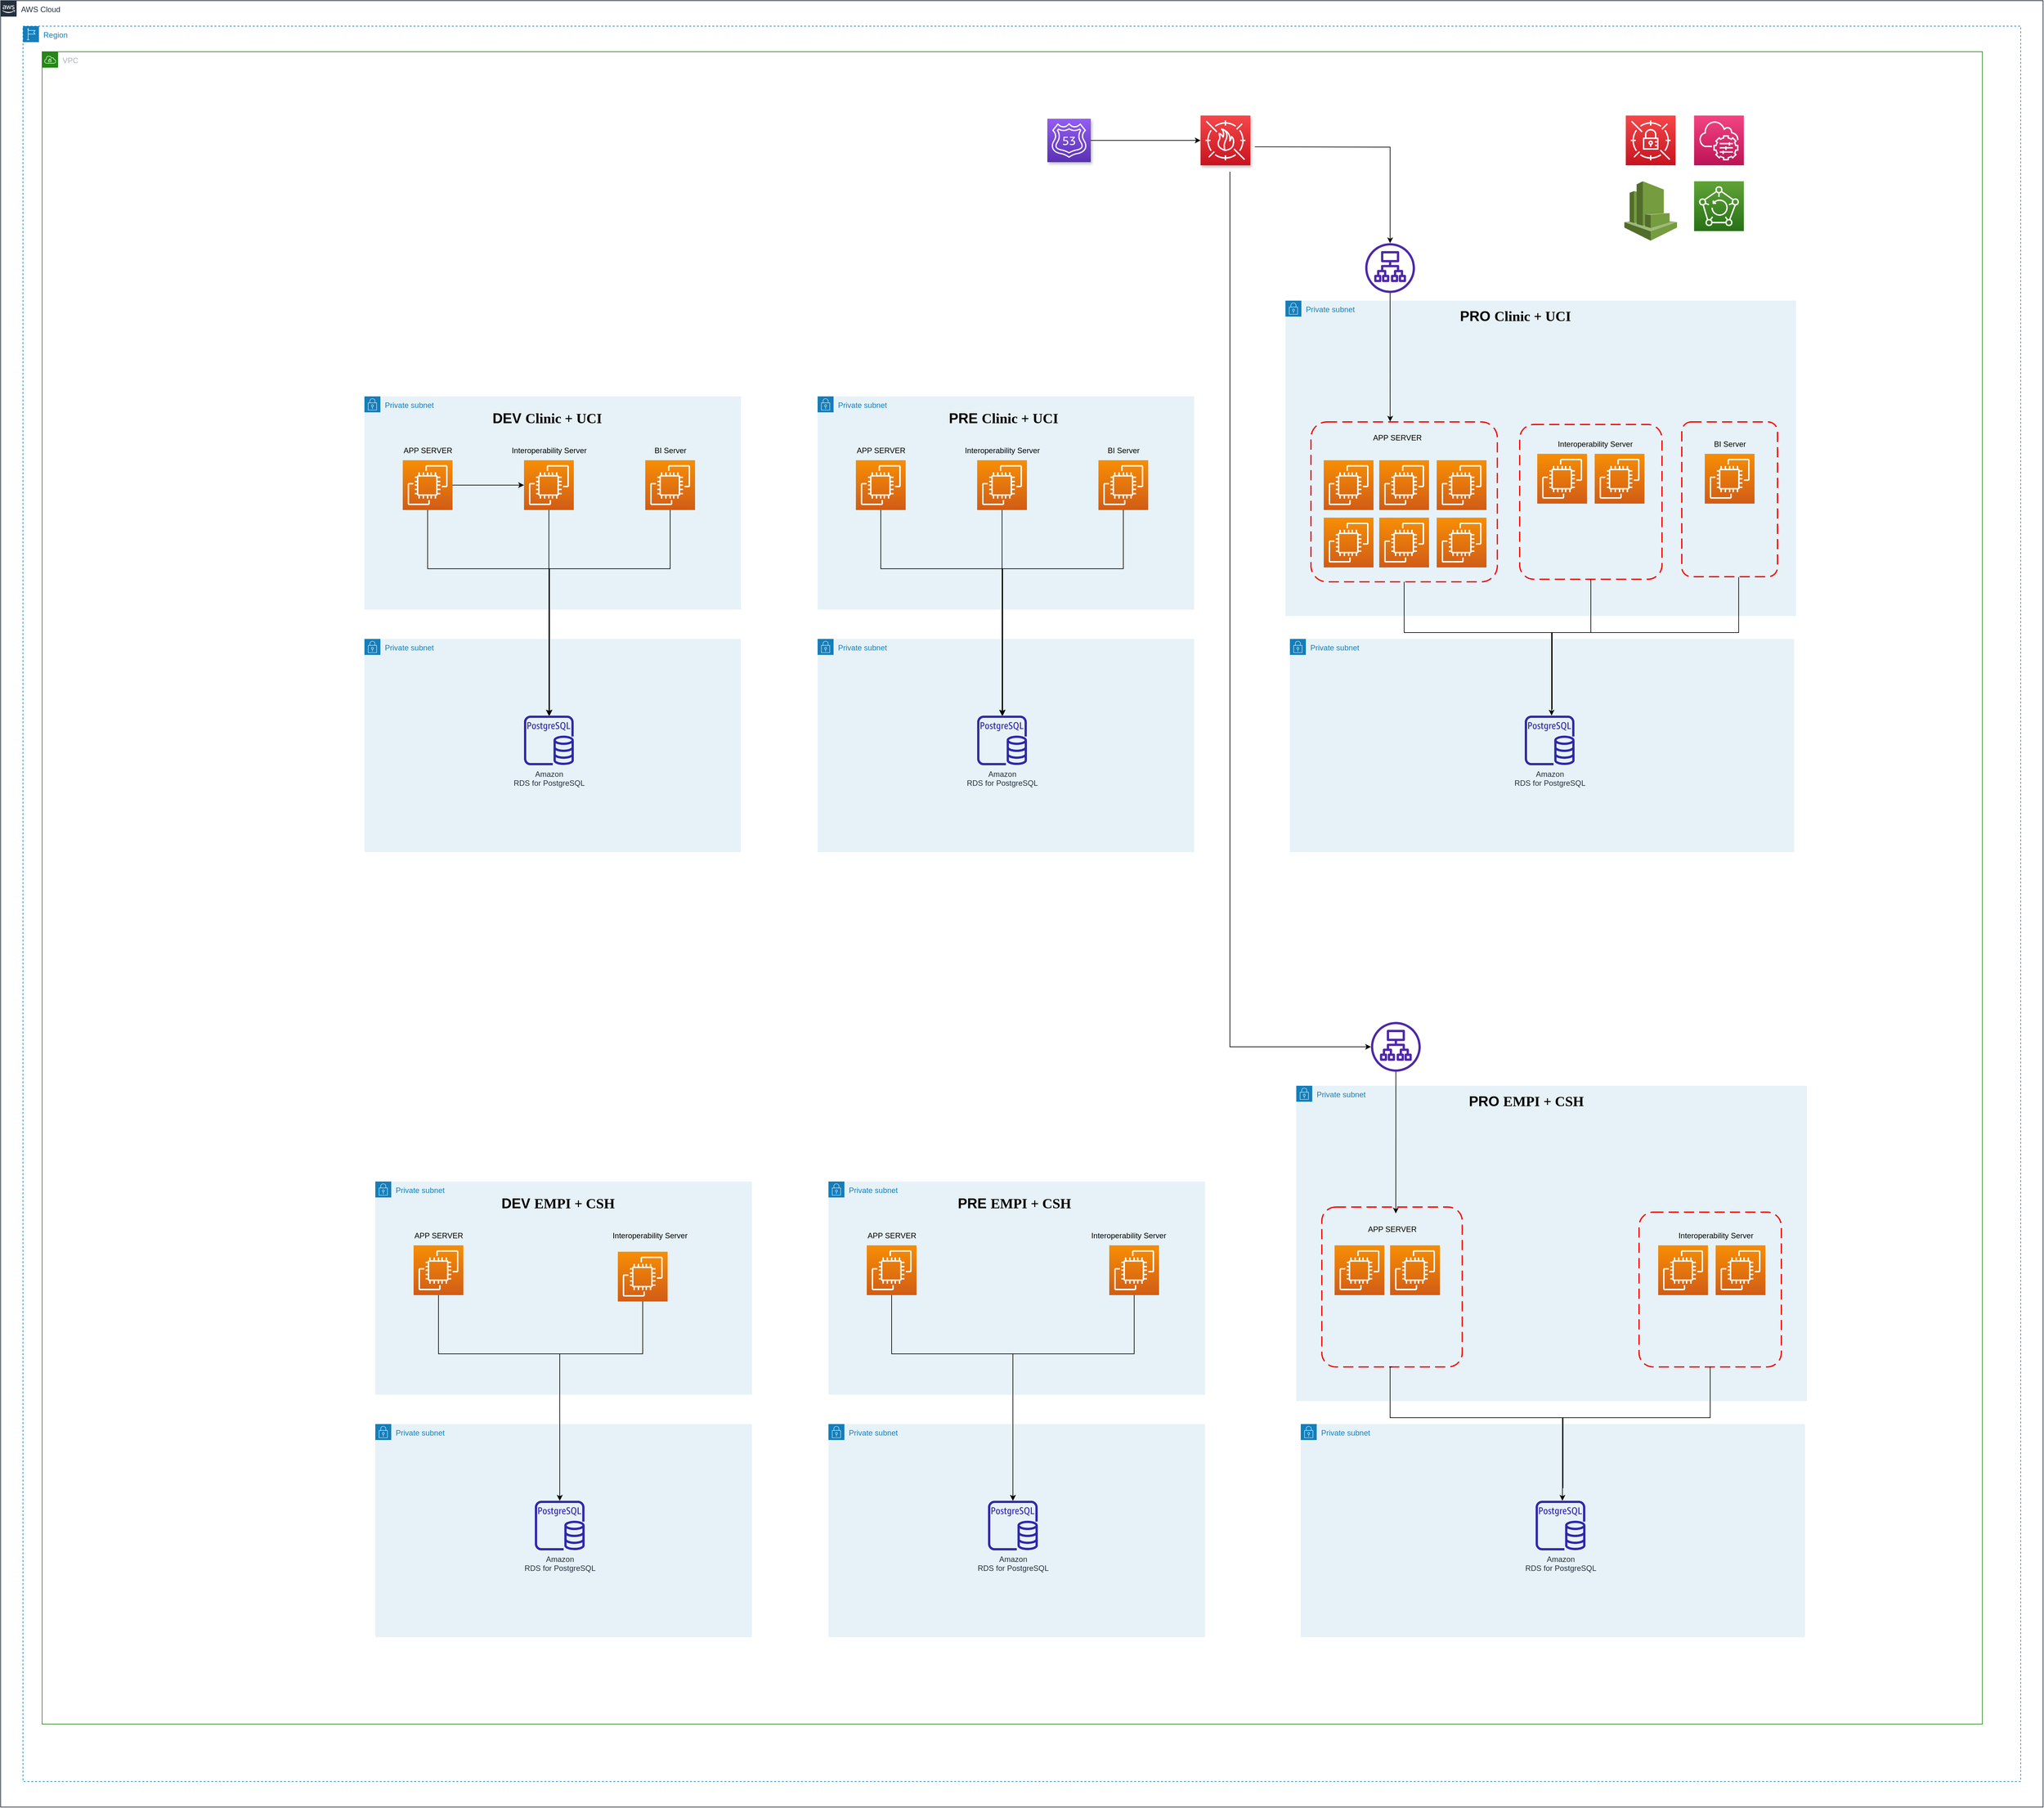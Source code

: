 <mxfile version="21.6.3" type="github">
  <diagram name="Página-1" id="qYTaqpHgXXdfk7ogM8Xo">
    <mxGraphModel dx="-182" dy="3696" grid="1" gridSize="10" guides="1" tooltips="1" connect="1" arrows="1" fold="1" page="1" pageScale="1" pageWidth="827" pageHeight="1169" math="0" shadow="0">
      <root>
        <mxCell id="0" />
        <mxCell id="1" parent="0" />
        <mxCell id="HLCbXC__rA61MA5NDTQK-59" value="Private subnet" style="points=[[0,0],[0.25,0],[0.5,0],[0.75,0],[1,0],[1,0.25],[1,0.5],[1,0.75],[1,1],[0.75,1],[0.5,1],[0.25,1],[0,1],[0,0.75],[0,0.5],[0,0.25]];outlineConnect=0;gradientColor=none;html=1;whiteSpace=wrap;fontSize=12;fontStyle=0;container=1;pointerEvents=0;collapsible=0;recursiveResize=0;shape=mxgraph.aws4.group;grIcon=mxgraph.aws4.group_security_group;grStroke=0;strokeColor=#147EBA;fillColor=#E6F2F8;verticalAlign=top;align=left;spacingLeft=30;fontColor=#147EBA;dashed=0;" parent="1" vertex="1">
          <mxGeometry x="7450" y="-120" width="790" height="334" as="geometry" />
        </mxCell>
        <mxCell id="HLCbXC__rA61MA5NDTQK-60" value="&lt;p style=&quot;language:es-CL;margin-top:0pt;margin-bottom:0pt;margin-left:0in;&lt;br/&gt;text-align:left;direction:ltr;unicode-bidi:embed;vertical-align:bottom;&lt;br/&gt;mso-line-break-override:none;word-break:normal;punctuation-wrap:hanging&quot;&gt;Amazon&lt;br/&gt;RDS for PostgreSQL&lt;/p&gt;" style="sketch=0;outlineConnect=0;fontColor=#232F3E;gradientColor=none;fillColor=#2E27AD;strokeColor=none;dashed=0;verticalLabelPosition=bottom;verticalAlign=top;align=center;html=1;fontSize=12;fontStyle=0;aspect=fixed;pointerEvents=1;shape=mxgraph.aws4.rds_postgresql_instance;" parent="HLCbXC__rA61MA5NDTQK-59" vertex="1">
          <mxGeometry x="368" y="120" width="78" height="78" as="geometry" />
        </mxCell>
        <mxCell id="HLCbXC__rA61MA5NDTQK-8" value="Private subnet" style="points=[[0,0],[0.25,0],[0.5,0],[0.75,0],[1,0],[1,0.25],[1,0.5],[1,0.75],[1,1],[0.75,1],[0.5,1],[0.25,1],[0,1],[0,0.75],[0,0.5],[0,0.25]];outlineConnect=0;gradientColor=none;html=1;whiteSpace=wrap;fontSize=12;fontStyle=0;container=1;pointerEvents=0;collapsible=0;recursiveResize=0;shape=mxgraph.aws4.group;grIcon=mxgraph.aws4.group_security_group;grStroke=0;strokeColor=#147EBA;fillColor=#E6F2F8;verticalAlign=top;align=left;spacingLeft=30;fontColor=#147EBA;dashed=0;" parent="1" vertex="1">
          <mxGeometry x="6000" y="-500" width="590" height="334" as="geometry" />
        </mxCell>
        <mxCell id="qOdIlUZS8GkicxViC4v1-1" style="edgeStyle=orthogonalEdgeStyle;rounded=0;orthogonalLoop=1;jettySize=auto;html=1;entryX=0;entryY=0.5;entryDx=0;entryDy=0;entryPerimeter=0;" edge="1" parent="HLCbXC__rA61MA5NDTQK-8" source="HLCbXC__rA61MA5NDTQK-12" target="HLCbXC__rA61MA5NDTQK-13">
          <mxGeometry relative="1" as="geometry" />
        </mxCell>
        <mxCell id="HLCbXC__rA61MA5NDTQK-12" value="" style="sketch=0;points=[[0,0,0],[0.25,0,0],[0.5,0,0],[0.75,0,0],[1,0,0],[0,1,0],[0.25,1,0],[0.5,1,0],[0.75,1,0],[1,1,0],[0,0.25,0],[0,0.5,0],[0,0.75,0],[1,0.25,0],[1,0.5,0],[1,0.75,0]];outlineConnect=0;fontColor=#232F3E;gradientColor=#F78E04;gradientDirection=north;fillColor=#D05C17;strokeColor=#ffffff;dashed=0;verticalLabelPosition=bottom;verticalAlign=top;align=center;html=1;fontSize=12;fontStyle=0;aspect=fixed;shape=mxgraph.aws4.resourceIcon;resIcon=mxgraph.aws4.ec2;" parent="HLCbXC__rA61MA5NDTQK-8" vertex="1">
          <mxGeometry x="59.998" y="99.998" width="78" height="78" as="geometry" />
        </mxCell>
        <mxCell id="HLCbXC__rA61MA5NDTQK-13" value="" style="sketch=0;points=[[0,0,0],[0.25,0,0],[0.5,0,0],[0.75,0,0],[1,0,0],[0,1,0],[0.25,1,0],[0.5,1,0],[0.75,1,0],[1,1,0],[0,0.25,0],[0,0.5,0],[0,0.75,0],[1,0.25,0],[1,0.5,0],[1,0.75,0]];outlineConnect=0;fontColor=#232F3E;gradientColor=#F78E04;gradientDirection=north;fillColor=#D05C17;strokeColor=#ffffff;dashed=0;verticalLabelPosition=bottom;verticalAlign=top;align=center;html=1;fontSize=12;fontStyle=0;aspect=fixed;shape=mxgraph.aws4.resourceIcon;resIcon=mxgraph.aws4.ec2;" parent="HLCbXC__rA61MA5NDTQK-8" vertex="1">
          <mxGeometry x="249.998" y="99.998" width="78" height="78" as="geometry" />
        </mxCell>
        <mxCell id="HLCbXC__rA61MA5NDTQK-14" value="" style="sketch=0;points=[[0,0,0],[0.25,0,0],[0.5,0,0],[0.75,0,0],[1,0,0],[0,1,0],[0.25,1,0],[0.5,1,0],[0.75,1,0],[1,1,0],[0,0.25,0],[0,0.5,0],[0,0.75,0],[1,0.25,0],[1,0.5,0],[1,0.75,0]];outlineConnect=0;fontColor=#232F3E;gradientColor=#F78E04;gradientDirection=north;fillColor=#D05C17;strokeColor=#ffffff;dashed=0;verticalLabelPosition=bottom;verticalAlign=top;align=center;html=1;fontSize=12;fontStyle=0;aspect=fixed;shape=mxgraph.aws4.resourceIcon;resIcon=mxgraph.aws4.ec2;" parent="HLCbXC__rA61MA5NDTQK-8" vertex="1">
          <mxGeometry x="439.998" y="99.998" width="78" height="78" as="geometry" />
        </mxCell>
        <mxCell id="HLCbXC__rA61MA5NDTQK-25" value="APP SERVER" style="text;html=1;align=center;verticalAlign=middle;resizable=0;points=[];autosize=1;strokeColor=none;fillColor=none;" parent="HLCbXC__rA61MA5NDTQK-8" vertex="1">
          <mxGeometry x="49" y="70" width="100" height="30" as="geometry" />
        </mxCell>
        <mxCell id="HLCbXC__rA61MA5NDTQK-27" value="Interoperability Server" style="text;html=1;align=center;verticalAlign=middle;resizable=0;points=[];autosize=1;strokeColor=none;fillColor=none;" parent="HLCbXC__rA61MA5NDTQK-8" vertex="1">
          <mxGeometry x="219" y="70" width="140" height="30" as="geometry" />
        </mxCell>
        <mxCell id="HLCbXC__rA61MA5NDTQK-26" value="BI Server" style="text;html=1;align=center;verticalAlign=middle;resizable=0;points=[];autosize=1;strokeColor=none;fillColor=none;" parent="HLCbXC__rA61MA5NDTQK-8" vertex="1">
          <mxGeometry x="444" y="70" width="70" height="30" as="geometry" />
        </mxCell>
        <mxCell id="HLCbXC__rA61MA5NDTQK-78" value="&lt;b style=&quot;font-size: 22px;&quot;&gt;DEV&amp;nbsp;&lt;span style=&quot;font-family: Calibri;&quot;&gt;Clinic&lt;/span&gt;&lt;span style=&quot;font-family: Calibri;&quot;&gt; + UCI&lt;/span&gt;&lt;/b&gt;" style="text;html=1;strokeColor=none;fillColor=none;align=center;verticalAlign=middle;whiteSpace=wrap;rounded=0;" parent="HLCbXC__rA61MA5NDTQK-8" vertex="1">
          <mxGeometry x="133" y="20" width="307" height="30" as="geometry" />
        </mxCell>
        <mxCell id="HLCbXC__rA61MA5NDTQK-16" value="Private subnet" style="points=[[0,0],[0.25,0],[0.5,0],[0.75,0],[1,0],[1,0.25],[1,0.5],[1,0.75],[1,1],[0.75,1],[0.5,1],[0.25,1],[0,1],[0,0.75],[0,0.5],[0,0.25]];outlineConnect=0;gradientColor=none;html=1;whiteSpace=wrap;fontSize=12;fontStyle=0;container=1;pointerEvents=0;collapsible=0;recursiveResize=0;shape=mxgraph.aws4.group;grIcon=mxgraph.aws4.group_security_group;grStroke=0;strokeColor=#147EBA;fillColor=#E6F2F8;verticalAlign=top;align=left;spacingLeft=30;fontColor=#147EBA;dashed=0;" parent="1" vertex="1">
          <mxGeometry x="6000" y="-120" width="590" height="334" as="geometry" />
        </mxCell>
        <mxCell id="HLCbXC__rA61MA5NDTQK-21" value="&lt;p style=&quot;language:es-CL;margin-top:0pt;margin-bottom:0pt;margin-left:0in;&lt;br/&gt;text-align:left;direction:ltr;unicode-bidi:embed;vertical-align:bottom;&lt;br/&gt;mso-line-break-override:none;word-break:normal;punctuation-wrap:hanging&quot;&gt;Amazon&lt;br/&gt;RDS for PostgreSQL&lt;/p&gt;" style="sketch=0;outlineConnect=0;fontColor=#232F3E;gradientColor=none;fillColor=#2E27AD;strokeColor=none;dashed=0;verticalLabelPosition=bottom;verticalAlign=top;align=center;html=1;fontSize=12;fontStyle=0;aspect=fixed;pointerEvents=1;shape=mxgraph.aws4.rds_postgresql_instance;" parent="HLCbXC__rA61MA5NDTQK-16" vertex="1">
          <mxGeometry x="250" y="120" width="78" height="78" as="geometry" />
        </mxCell>
        <mxCell id="HLCbXC__rA61MA5NDTQK-22" style="edgeStyle=orthogonalEdgeStyle;rounded=0;orthogonalLoop=1;jettySize=auto;html=1;" parent="1" source="HLCbXC__rA61MA5NDTQK-12" target="HLCbXC__rA61MA5NDTQK-21" edge="1">
          <mxGeometry relative="1" as="geometry">
            <Array as="points">
              <mxPoint x="6099" y="-230" />
              <mxPoint x="6289" y="-230" />
            </Array>
          </mxGeometry>
        </mxCell>
        <mxCell id="HLCbXC__rA61MA5NDTQK-23" style="edgeStyle=orthogonalEdgeStyle;rounded=0;orthogonalLoop=1;jettySize=auto;html=1;" parent="1" source="HLCbXC__rA61MA5NDTQK-13" target="HLCbXC__rA61MA5NDTQK-21" edge="1">
          <mxGeometry relative="1" as="geometry">
            <Array as="points">
              <mxPoint x="6289" y="-210" />
              <mxPoint x="6289" y="-210" />
            </Array>
          </mxGeometry>
        </mxCell>
        <mxCell id="HLCbXC__rA61MA5NDTQK-24" style="edgeStyle=orthogonalEdgeStyle;rounded=0;orthogonalLoop=1;jettySize=auto;html=1;" parent="1" source="HLCbXC__rA61MA5NDTQK-14" target="HLCbXC__rA61MA5NDTQK-21" edge="1">
          <mxGeometry relative="1" as="geometry">
            <Array as="points">
              <mxPoint x="6479" y="-230" />
              <mxPoint x="6290" y="-230" />
            </Array>
          </mxGeometry>
        </mxCell>
        <mxCell id="HLCbXC__rA61MA5NDTQK-40" value="Private subnet" style="points=[[0,0],[0.25,0],[0.5,0],[0.75,0],[1,0],[1,0.25],[1,0.5],[1,0.75],[1,1],[0.75,1],[0.5,1],[0.25,1],[0,1],[0,0.75],[0,0.5],[0,0.25]];outlineConnect=0;gradientColor=none;html=1;whiteSpace=wrap;fontSize=12;fontStyle=0;container=1;pointerEvents=0;collapsible=0;recursiveResize=0;shape=mxgraph.aws4.group;grIcon=mxgraph.aws4.group_security_group;grStroke=0;strokeColor=#147EBA;fillColor=#E6F2F8;verticalAlign=top;align=left;spacingLeft=30;fontColor=#147EBA;dashed=0;" parent="1" vertex="1">
          <mxGeometry x="6710" y="-500" width="590" height="334" as="geometry" />
        </mxCell>
        <mxCell id="HLCbXC__rA61MA5NDTQK-41" value="" style="sketch=0;points=[[0,0,0],[0.25,0,0],[0.5,0,0],[0.75,0,0],[1,0,0],[0,1,0],[0.25,1,0],[0.5,1,0],[0.75,1,0],[1,1,0],[0,0.25,0],[0,0.5,0],[0,0.75,0],[1,0.25,0],[1,0.5,0],[1,0.75,0]];outlineConnect=0;fontColor=#232F3E;gradientColor=#F78E04;gradientDirection=north;fillColor=#D05C17;strokeColor=#ffffff;dashed=0;verticalLabelPosition=bottom;verticalAlign=top;align=center;html=1;fontSize=12;fontStyle=0;aspect=fixed;shape=mxgraph.aws4.resourceIcon;resIcon=mxgraph.aws4.ec2;" parent="HLCbXC__rA61MA5NDTQK-40" vertex="1">
          <mxGeometry x="59.998" y="99.998" width="78" height="78" as="geometry" />
        </mxCell>
        <mxCell id="HLCbXC__rA61MA5NDTQK-42" value="" style="sketch=0;points=[[0,0,0],[0.25,0,0],[0.5,0,0],[0.75,0,0],[1,0,0],[0,1,0],[0.25,1,0],[0.5,1,0],[0.75,1,0],[1,1,0],[0,0.25,0],[0,0.5,0],[0,0.75,0],[1,0.25,0],[1,0.5,0],[1,0.75,0]];outlineConnect=0;fontColor=#232F3E;gradientColor=#F78E04;gradientDirection=north;fillColor=#D05C17;strokeColor=#ffffff;dashed=0;verticalLabelPosition=bottom;verticalAlign=top;align=center;html=1;fontSize=12;fontStyle=0;aspect=fixed;shape=mxgraph.aws4.resourceIcon;resIcon=mxgraph.aws4.ec2;" parent="HLCbXC__rA61MA5NDTQK-40" vertex="1">
          <mxGeometry x="249.998" y="99.998" width="78" height="78" as="geometry" />
        </mxCell>
        <mxCell id="HLCbXC__rA61MA5NDTQK-43" value="" style="sketch=0;points=[[0,0,0],[0.25,0,0],[0.5,0,0],[0.75,0,0],[1,0,0],[0,1,0],[0.25,1,0],[0.5,1,0],[0.75,1,0],[1,1,0],[0,0.25,0],[0,0.5,0],[0,0.75,0],[1,0.25,0],[1,0.5,0],[1,0.75,0]];outlineConnect=0;fontColor=#232F3E;gradientColor=#F78E04;gradientDirection=north;fillColor=#D05C17;strokeColor=#ffffff;dashed=0;verticalLabelPosition=bottom;verticalAlign=top;align=center;html=1;fontSize=12;fontStyle=0;aspect=fixed;shape=mxgraph.aws4.resourceIcon;resIcon=mxgraph.aws4.ec2;" parent="HLCbXC__rA61MA5NDTQK-40" vertex="1">
          <mxGeometry x="439.998" y="99.998" width="78" height="78" as="geometry" />
        </mxCell>
        <mxCell id="HLCbXC__rA61MA5NDTQK-44" value="APP SERVER" style="text;html=1;align=center;verticalAlign=middle;resizable=0;points=[];autosize=1;strokeColor=none;fillColor=none;" parent="HLCbXC__rA61MA5NDTQK-40" vertex="1">
          <mxGeometry x="49" y="70" width="100" height="30" as="geometry" />
        </mxCell>
        <mxCell id="HLCbXC__rA61MA5NDTQK-45" value="Interoperability Server" style="text;html=1;align=center;verticalAlign=middle;resizable=0;points=[];autosize=1;strokeColor=none;fillColor=none;" parent="HLCbXC__rA61MA5NDTQK-40" vertex="1">
          <mxGeometry x="219" y="70" width="140" height="30" as="geometry" />
        </mxCell>
        <mxCell id="HLCbXC__rA61MA5NDTQK-46" value="BI Server" style="text;html=1;align=center;verticalAlign=middle;resizable=0;points=[];autosize=1;strokeColor=none;fillColor=none;" parent="HLCbXC__rA61MA5NDTQK-40" vertex="1">
          <mxGeometry x="444" y="70" width="70" height="30" as="geometry" />
        </mxCell>
        <mxCell id="HLCbXC__rA61MA5NDTQK-79" value="&lt;b style=&quot;font-size: 22px;&quot;&gt;PRE&amp;nbsp;&lt;span style=&quot;font-family: Calibri;&quot;&gt;Clinic&lt;/span&gt;&lt;span style=&quot;font-family: Calibri;&quot;&gt; + UCI&lt;/span&gt;&lt;/b&gt;" style="text;html=1;strokeColor=none;fillColor=none;align=center;verticalAlign=middle;whiteSpace=wrap;rounded=0;" parent="HLCbXC__rA61MA5NDTQK-40" vertex="1">
          <mxGeometry x="138" y="20" width="307" height="30" as="geometry" />
        </mxCell>
        <mxCell id="HLCbXC__rA61MA5NDTQK-47" value="Private subnet" style="points=[[0,0],[0.25,0],[0.5,0],[0.75,0],[1,0],[1,0.25],[1,0.5],[1,0.75],[1,1],[0.75,1],[0.5,1],[0.25,1],[0,1],[0,0.75],[0,0.5],[0,0.25]];outlineConnect=0;gradientColor=none;html=1;whiteSpace=wrap;fontSize=12;fontStyle=0;container=1;pointerEvents=0;collapsible=0;recursiveResize=0;shape=mxgraph.aws4.group;grIcon=mxgraph.aws4.group_security_group;grStroke=0;strokeColor=#147EBA;fillColor=#E6F2F8;verticalAlign=top;align=left;spacingLeft=30;fontColor=#147EBA;dashed=0;" parent="1" vertex="1">
          <mxGeometry x="6710" y="-120" width="590" height="334" as="geometry" />
        </mxCell>
        <mxCell id="HLCbXC__rA61MA5NDTQK-48" value="&lt;p style=&quot;language:es-CL;margin-top:0pt;margin-bottom:0pt;margin-left:0in;&lt;br/&gt;text-align:left;direction:ltr;unicode-bidi:embed;vertical-align:bottom;&lt;br/&gt;mso-line-break-override:none;word-break:normal;punctuation-wrap:hanging&quot;&gt;Amazon&lt;br/&gt;RDS for PostgreSQL&lt;/p&gt;" style="sketch=0;outlineConnect=0;fontColor=#232F3E;gradientColor=none;fillColor=#2E27AD;strokeColor=none;dashed=0;verticalLabelPosition=bottom;verticalAlign=top;align=center;html=1;fontSize=12;fontStyle=0;aspect=fixed;pointerEvents=1;shape=mxgraph.aws4.rds_postgresql_instance;" parent="HLCbXC__rA61MA5NDTQK-47" vertex="1">
          <mxGeometry x="250" y="120" width="78" height="78" as="geometry" />
        </mxCell>
        <mxCell id="HLCbXC__rA61MA5NDTQK-49" style="edgeStyle=orthogonalEdgeStyle;rounded=0;orthogonalLoop=1;jettySize=auto;html=1;" parent="1" source="HLCbXC__rA61MA5NDTQK-41" target="HLCbXC__rA61MA5NDTQK-48" edge="1">
          <mxGeometry relative="1" as="geometry">
            <Array as="points">
              <mxPoint x="6809" y="-230" />
              <mxPoint x="6999" y="-230" />
            </Array>
          </mxGeometry>
        </mxCell>
        <mxCell id="HLCbXC__rA61MA5NDTQK-50" style="edgeStyle=orthogonalEdgeStyle;rounded=0;orthogonalLoop=1;jettySize=auto;html=1;" parent="1" source="HLCbXC__rA61MA5NDTQK-42" target="HLCbXC__rA61MA5NDTQK-48" edge="1">
          <mxGeometry relative="1" as="geometry">
            <Array as="points">
              <mxPoint x="6999" y="-210" />
              <mxPoint x="6999" y="-210" />
            </Array>
          </mxGeometry>
        </mxCell>
        <mxCell id="HLCbXC__rA61MA5NDTQK-51" style="edgeStyle=orthogonalEdgeStyle;rounded=0;orthogonalLoop=1;jettySize=auto;html=1;" parent="1" source="HLCbXC__rA61MA5NDTQK-43" target="HLCbXC__rA61MA5NDTQK-48" edge="1">
          <mxGeometry relative="1" as="geometry">
            <Array as="points">
              <mxPoint x="7189" y="-230" />
              <mxPoint x="7000" y="-230" />
            </Array>
          </mxGeometry>
        </mxCell>
        <mxCell id="HLCbXC__rA61MA5NDTQK-52" value="Private subnet" style="points=[[0,0],[0.25,0],[0.5,0],[0.75,0],[1,0],[1,0.25],[1,0.5],[1,0.75],[1,1],[0.75,1],[0.5,1],[0.25,1],[0,1],[0,0.75],[0,0.5],[0,0.25]];outlineConnect=0;gradientColor=none;html=1;whiteSpace=wrap;fontSize=12;fontStyle=0;container=1;pointerEvents=0;collapsible=0;recursiveResize=0;shape=mxgraph.aws4.group;grIcon=mxgraph.aws4.group_security_group;grStroke=0;strokeColor=#147EBA;fillColor=#E6F2F8;verticalAlign=top;align=left;spacingLeft=30;fontColor=#147EBA;dashed=0;" parent="1" vertex="1">
          <mxGeometry x="7443" y="-650" width="800" height="494" as="geometry" />
        </mxCell>
        <mxCell id="HLCbXC__rA61MA5NDTQK-70" value="" style="rounded=1;arcSize=10;dashed=1;strokeColor=#ff0000;fillColor=none;gradientColor=none;dashPattern=8 4;strokeWidth=2;" parent="HLCbXC__rA61MA5NDTQK-52" vertex="1">
          <mxGeometry x="40" y="190" width="292" height="250.5" as="geometry" />
        </mxCell>
        <mxCell id="HLCbXC__rA61MA5NDTQK-53" value="" style="sketch=0;points=[[0,0,0],[0.25,0,0],[0.5,0,0],[0.75,0,0],[1,0,0],[0,1,0],[0.25,1,0],[0.5,1,0],[0.75,1,0],[1,1,0],[0,0.25,0],[0,0.5,0],[0,0.75,0],[1,0.25,0],[1,0.5,0],[1,0.75,0]];outlineConnect=0;fontColor=#232F3E;gradientColor=#F78E04;gradientDirection=north;fillColor=#D05C17;strokeColor=#ffffff;dashed=0;verticalLabelPosition=bottom;verticalAlign=top;align=center;html=1;fontSize=12;fontStyle=0;aspect=fixed;shape=mxgraph.aws4.resourceIcon;resIcon=mxgraph.aws4.ec2;" parent="HLCbXC__rA61MA5NDTQK-52" vertex="1">
          <mxGeometry x="59.998" y="339.998" width="78" height="78" as="geometry" />
        </mxCell>
        <mxCell id="HLCbXC__rA61MA5NDTQK-54" value="" style="sketch=0;points=[[0,0,0],[0.25,0,0],[0.5,0,0],[0.75,0,0],[1,0,0],[0,1,0],[0.25,1,0],[0.5,1,0],[0.75,1,0],[1,1,0],[0,0.25,0],[0,0.5,0],[0,0.75,0],[1,0.25,0],[1,0.5,0],[1,0.75,0]];outlineConnect=0;fontColor=#232F3E;gradientColor=#F78E04;gradientDirection=north;fillColor=#D05C17;strokeColor=#ffffff;dashed=0;verticalLabelPosition=bottom;verticalAlign=top;align=center;html=1;fontSize=12;fontStyle=0;aspect=fixed;shape=mxgraph.aws4.resourceIcon;resIcon=mxgraph.aws4.ec2;" parent="HLCbXC__rA61MA5NDTQK-52" vertex="1">
          <mxGeometry x="394.498" y="239.998" width="78" height="78" as="geometry" />
        </mxCell>
        <mxCell id="HLCbXC__rA61MA5NDTQK-55" value="" style="sketch=0;points=[[0,0,0],[0.25,0,0],[0.5,0,0],[0.75,0,0],[1,0,0],[0,1,0],[0.25,1,0],[0.5,1,0],[0.75,1,0],[1,1,0],[0,0.25,0],[0,0.5,0],[0,0.75,0],[1,0.25,0],[1,0.5,0],[1,0.75,0]];outlineConnect=0;fontColor=#232F3E;gradientColor=#F78E04;gradientDirection=north;fillColor=#D05C17;strokeColor=#ffffff;dashed=0;verticalLabelPosition=bottom;verticalAlign=top;align=center;html=1;fontSize=12;fontStyle=0;aspect=fixed;shape=mxgraph.aws4.resourceIcon;resIcon=mxgraph.aws4.ec2;" parent="HLCbXC__rA61MA5NDTQK-52" vertex="1">
          <mxGeometry x="656.998" y="239.998" width="78" height="78" as="geometry" />
        </mxCell>
        <mxCell id="HLCbXC__rA61MA5NDTQK-56" value="APP SERVER" style="text;html=1;align=center;verticalAlign=middle;resizable=0;points=[];autosize=1;strokeColor=none;fillColor=none;" parent="HLCbXC__rA61MA5NDTQK-52" vertex="1">
          <mxGeometry x="125" y="200" width="100" height="30" as="geometry" />
        </mxCell>
        <mxCell id="HLCbXC__rA61MA5NDTQK-57" value="Interoperability Server" style="text;html=1;align=center;verticalAlign=middle;resizable=0;points=[];autosize=1;strokeColor=none;fillColor=none;" parent="HLCbXC__rA61MA5NDTQK-52" vertex="1">
          <mxGeometry x="414.5" y="210" width="140" height="30" as="geometry" />
        </mxCell>
        <mxCell id="HLCbXC__rA61MA5NDTQK-58" value="BI Server" style="text;html=1;align=center;verticalAlign=middle;resizable=0;points=[];autosize=1;strokeColor=none;fillColor=none;" parent="HLCbXC__rA61MA5NDTQK-52" vertex="1">
          <mxGeometry x="661" y="210" width="70" height="30" as="geometry" />
        </mxCell>
        <mxCell id="HLCbXC__rA61MA5NDTQK-64" value="" style="sketch=0;points=[[0,0,0],[0.25,0,0],[0.5,0,0],[0.75,0,0],[1,0,0],[0,1,0],[0.25,1,0],[0.5,1,0],[0.75,1,0],[1,1,0],[0,0.25,0],[0,0.5,0],[0,0.75,0],[1,0.25,0],[1,0.5,0],[1,0.75,0]];outlineConnect=0;fontColor=#232F3E;gradientColor=#F78E04;gradientDirection=north;fillColor=#D05C17;strokeColor=#ffffff;dashed=0;verticalLabelPosition=bottom;verticalAlign=top;align=center;html=1;fontSize=12;fontStyle=0;aspect=fixed;shape=mxgraph.aws4.resourceIcon;resIcon=mxgraph.aws4.ec2;" parent="HLCbXC__rA61MA5NDTQK-52" vertex="1">
          <mxGeometry x="484.498" y="239.998" width="78" height="78" as="geometry" />
        </mxCell>
        <mxCell id="HLCbXC__rA61MA5NDTQK-65" value="" style="sketch=0;points=[[0,0,0],[0.25,0,0],[0.5,0,0],[0.75,0,0],[1,0,0],[0,1,0],[0.25,1,0],[0.5,1,0],[0.75,1,0],[1,1,0],[0,0.25,0],[0,0.5,0],[0,0.75,0],[1,0.25,0],[1,0.5,0],[1,0.75,0]];outlineConnect=0;fontColor=#232F3E;gradientColor=#F78E04;gradientDirection=north;fillColor=#D05C17;strokeColor=#ffffff;dashed=0;verticalLabelPosition=bottom;verticalAlign=top;align=center;html=1;fontSize=12;fontStyle=0;aspect=fixed;shape=mxgraph.aws4.resourceIcon;resIcon=mxgraph.aws4.ec2;" parent="HLCbXC__rA61MA5NDTQK-52" vertex="1">
          <mxGeometry x="146.998" y="339.998" width="78" height="78" as="geometry" />
        </mxCell>
        <mxCell id="HLCbXC__rA61MA5NDTQK-66" value="" style="sketch=0;points=[[0,0,0],[0.25,0,0],[0.5,0,0],[0.75,0,0],[1,0,0],[0,1,0],[0.25,1,0],[0.5,1,0],[0.75,1,0],[1,1,0],[0,0.25,0],[0,0.5,0],[0,0.75,0],[1,0.25,0],[1,0.5,0],[1,0.75,0]];outlineConnect=0;fontColor=#232F3E;gradientColor=#F78E04;gradientDirection=north;fillColor=#D05C17;strokeColor=#ffffff;dashed=0;verticalLabelPosition=bottom;verticalAlign=top;align=center;html=1;fontSize=12;fontStyle=0;aspect=fixed;shape=mxgraph.aws4.resourceIcon;resIcon=mxgraph.aws4.ec2;" parent="HLCbXC__rA61MA5NDTQK-52" vertex="1">
          <mxGeometry x="236.998" y="339.998" width="78" height="78" as="geometry" />
        </mxCell>
        <mxCell id="HLCbXC__rA61MA5NDTQK-67" value="" style="sketch=0;points=[[0,0,0],[0.25,0,0],[0.5,0,0],[0.75,0,0],[1,0,0],[0,1,0],[0.25,1,0],[0.5,1,0],[0.75,1,0],[1,1,0],[0,0.25,0],[0,0.5,0],[0,0.75,0],[1,0.25,0],[1,0.5,0],[1,0.75,0]];outlineConnect=0;fontColor=#232F3E;gradientColor=#F78E04;gradientDirection=north;fillColor=#D05C17;strokeColor=#ffffff;dashed=0;verticalLabelPosition=bottom;verticalAlign=top;align=center;html=1;fontSize=12;fontStyle=0;aspect=fixed;shape=mxgraph.aws4.resourceIcon;resIcon=mxgraph.aws4.ec2;" parent="HLCbXC__rA61MA5NDTQK-52" vertex="1">
          <mxGeometry x="59.998" y="249.998" width="78" height="78" as="geometry" />
        </mxCell>
        <mxCell id="HLCbXC__rA61MA5NDTQK-68" value="" style="sketch=0;points=[[0,0,0],[0.25,0,0],[0.5,0,0],[0.75,0,0],[1,0,0],[0,1,0],[0.25,1,0],[0.5,1,0],[0.75,1,0],[1,1,0],[0,0.25,0],[0,0.5,0],[0,0.75,0],[1,0.25,0],[1,0.5,0],[1,0.75,0]];outlineConnect=0;fontColor=#232F3E;gradientColor=#F78E04;gradientDirection=north;fillColor=#D05C17;strokeColor=#ffffff;dashed=0;verticalLabelPosition=bottom;verticalAlign=top;align=center;html=1;fontSize=12;fontStyle=0;aspect=fixed;shape=mxgraph.aws4.resourceIcon;resIcon=mxgraph.aws4.ec2;" parent="HLCbXC__rA61MA5NDTQK-52" vertex="1">
          <mxGeometry x="146.998" y="249.998" width="78" height="78" as="geometry" />
        </mxCell>
        <mxCell id="HLCbXC__rA61MA5NDTQK-69" value="" style="sketch=0;points=[[0,0,0],[0.25,0,0],[0.5,0,0],[0.75,0,0],[1,0,0],[0,1,0],[0.25,1,0],[0.5,1,0],[0.75,1,0],[1,1,0],[0,0.25,0],[0,0.5,0],[0,0.75,0],[1,0.25,0],[1,0.5,0],[1,0.75,0]];outlineConnect=0;fontColor=#232F3E;gradientColor=#F78E04;gradientDirection=north;fillColor=#D05C17;strokeColor=#ffffff;dashed=0;verticalLabelPosition=bottom;verticalAlign=top;align=center;html=1;fontSize=12;fontStyle=0;aspect=fixed;shape=mxgraph.aws4.resourceIcon;resIcon=mxgraph.aws4.ec2;" parent="HLCbXC__rA61MA5NDTQK-52" vertex="1">
          <mxGeometry x="236.998" y="249.998" width="78" height="78" as="geometry" />
        </mxCell>
        <mxCell id="HLCbXC__rA61MA5NDTQK-76" style="edgeStyle=orthogonalEdgeStyle;rounded=0;orthogonalLoop=1;jettySize=auto;html=1;endArrow=none;endFill=0;exitX=0.5;exitY=1;exitDx=0;exitDy=0;" parent="HLCbXC__rA61MA5NDTQK-52" source="HLCbXC__rA61MA5NDTQK-70" edge="1">
          <mxGeometry relative="1" as="geometry">
            <mxPoint x="417" y="630" as="targetPoint" />
            <Array as="points">
              <mxPoint x="186" y="520" />
              <mxPoint x="418" y="520" />
              <mxPoint x="418" y="630" />
            </Array>
          </mxGeometry>
        </mxCell>
        <mxCell id="HLCbXC__rA61MA5NDTQK-71" value="" style="rounded=1;arcSize=10;dashed=1;strokeColor=#ff0000;fillColor=none;gradientColor=none;dashPattern=8 4;strokeWidth=2;" parent="HLCbXC__rA61MA5NDTQK-52" vertex="1">
          <mxGeometry x="367" y="194" width="223" height="242.5" as="geometry" />
        </mxCell>
        <mxCell id="HLCbXC__rA61MA5NDTQK-74" value="" style="rounded=1;arcSize=10;dashed=1;strokeColor=#ff0000;fillColor=none;gradientColor=none;dashPattern=8 4;strokeWidth=2;" parent="HLCbXC__rA61MA5NDTQK-52" vertex="1">
          <mxGeometry x="621" y="190" width="150" height="242.5" as="geometry" />
        </mxCell>
        <mxCell id="HLCbXC__rA61MA5NDTQK-80" value="&lt;b style=&quot;font-size: 22px;&quot;&gt;PRO&amp;nbsp;&lt;span style=&quot;font-family: Calibri;&quot;&gt;Clinic&lt;/span&gt;&lt;span style=&quot;font-family: Calibri;&quot;&gt; + UCI&lt;/span&gt;&lt;/b&gt;" style="text;html=1;strokeColor=none;fillColor=none;align=center;verticalAlign=middle;whiteSpace=wrap;rounded=0;" parent="HLCbXC__rA61MA5NDTQK-52" vertex="1">
          <mxGeometry x="207" y="10" width="307" height="30" as="geometry" />
        </mxCell>
        <mxCell id="HLCbXC__rA61MA5NDTQK-73" style="edgeStyle=orthogonalEdgeStyle;rounded=0;orthogonalLoop=1;jettySize=auto;html=1;exitX=0.5;exitY=1;exitDx=0;exitDy=0;" parent="1" source="HLCbXC__rA61MA5NDTQK-71" edge="1">
          <mxGeometry relative="1" as="geometry">
            <mxPoint x="7860" as="targetPoint" />
            <Array as="points">
              <mxPoint x="7922" y="-130" />
              <mxPoint x="7860" y="-130" />
            </Array>
          </mxGeometry>
        </mxCell>
        <mxCell id="HLCbXC__rA61MA5NDTQK-77" style="edgeStyle=orthogonalEdgeStyle;rounded=0;orthogonalLoop=1;jettySize=auto;html=1;endArrow=none;endFill=0;exitX=0.594;exitY=1.003;exitDx=0;exitDy=0;exitPerimeter=0;" parent="1" source="HLCbXC__rA61MA5NDTQK-74" edge="1">
          <mxGeometry relative="1" as="geometry">
            <mxPoint x="7860" y="-10" as="targetPoint" />
            <mxPoint x="8064" y="-130" as="sourcePoint" />
            <Array as="points">
              <mxPoint x="8153" y="-130" />
              <mxPoint x="7861" y="-130" />
              <mxPoint x="7861" y="-10" />
            </Array>
          </mxGeometry>
        </mxCell>
        <mxCell id="HLCbXC__rA61MA5NDTQK-81" value="" style="sketch=0;outlineConnect=0;fontColor=#232F3E;gradientColor=none;fillColor=#4D27AA;strokeColor=none;dashed=0;verticalLabelPosition=bottom;verticalAlign=top;align=center;html=1;fontSize=12;fontStyle=0;aspect=fixed;pointerEvents=1;shape=mxgraph.aws4.application_load_balancer;" parent="1" vertex="1">
          <mxGeometry x="7568" y="-740" width="78" height="78" as="geometry" />
        </mxCell>
        <mxCell id="HLCbXC__rA61MA5NDTQK-82" style="edgeStyle=orthogonalEdgeStyle;rounded=0;orthogonalLoop=1;jettySize=auto;html=1;entryX=0.425;entryY=-0.002;entryDx=0;entryDy=0;entryPerimeter=0;" parent="1" source="HLCbXC__rA61MA5NDTQK-81" target="HLCbXC__rA61MA5NDTQK-70" edge="1">
          <mxGeometry relative="1" as="geometry" />
        </mxCell>
        <mxCell id="HLCbXC__rA61MA5NDTQK-85" value="" style="sketch=0;points=[[0,0,0],[0.25,0,0],[0.5,0,0],[0.75,0,0],[1,0,0],[0,1,0],[0.25,1,0],[0.5,1,0],[0.75,1,0],[1,1,0],[0,0.25,0],[0,0.5,0],[0,0.75,0],[1,0.25,0],[1,0.5,0],[1,0.75,0]];outlineConnect=0;fontColor=#232F3E;gradientColor=#F54749;gradientDirection=north;fillColor=#C7131F;strokeColor=#ffffff;dashed=0;verticalLabelPosition=bottom;verticalAlign=top;align=center;html=1;fontSize=12;fontStyle=0;aspect=fixed;shape=mxgraph.aws4.resourceIcon;resIcon=mxgraph.aws4.waf;shadow=1;labelBackgroundColor=#;fontFamily=Helvetica;" parent="1" vertex="1">
          <mxGeometry x="7310" y="-940" width="78" height="78" as="geometry" />
        </mxCell>
        <mxCell id="HLCbXC__rA61MA5NDTQK-191" style="edgeStyle=orthogonalEdgeStyle;rounded=0;orthogonalLoop=1;jettySize=auto;html=1;" parent="1" target="HLCbXC__rA61MA5NDTQK-81" edge="1">
          <mxGeometry relative="1" as="geometry">
            <mxPoint x="7395" y="-891" as="sourcePoint" />
          </mxGeometry>
        </mxCell>
        <mxCell id="HLCbXC__rA61MA5NDTQK-192" style="edgeStyle=orthogonalEdgeStyle;rounded=0;orthogonalLoop=1;jettySize=auto;html=1;" parent="1" target="HLCbXC__rA61MA5NDTQK-188" edge="1">
          <mxGeometry relative="1" as="geometry">
            <mxPoint x="7356" y="-852" as="sourcePoint" />
            <Array as="points">
              <mxPoint x="7356" y="519" />
            </Array>
          </mxGeometry>
        </mxCell>
        <mxCell id="HLCbXC__rA61MA5NDTQK-194" style="edgeStyle=orthogonalEdgeStyle;rounded=0;orthogonalLoop=1;jettySize=auto;html=1;entryX=0;entryY=0.5;entryDx=0;entryDy=0;entryPerimeter=0;" parent="1" source="HLCbXC__rA61MA5NDTQK-89" target="HLCbXC__rA61MA5NDTQK-85" edge="1">
          <mxGeometry relative="1" as="geometry" />
        </mxCell>
        <mxCell id="HLCbXC__rA61MA5NDTQK-89" value="" style="sketch=0;points=[[0,0,0],[0.25,0,0],[0.5,0,0],[0.75,0,0],[1,0,0],[0,1,0],[0.25,1,0],[0.5,1,0],[0.75,1,0],[1,1,0],[0,0.25,0],[0,0.5,0],[0,0.75,0],[1,0.25,0],[1,0.5,0],[1,0.75,0]];outlineConnect=0;fontColor=#232F3E;gradientColor=#945DF2;gradientDirection=north;fillColor=#5A30B5;strokeColor=#ffffff;dashed=0;verticalLabelPosition=bottom;verticalAlign=top;align=center;html=1;fontSize=12;fontStyle=0;aspect=fixed;shape=mxgraph.aws4.resourceIcon;resIcon=mxgraph.aws4.route_53;shadow=1;labelBackgroundColor=#;" parent="1" vertex="1">
          <mxGeometry x="7070" y="-935" width="68" height="68" as="geometry" />
        </mxCell>
        <mxCell id="HLCbXC__rA61MA5NDTQK-140" value="Private subnet" style="points=[[0,0],[0.25,0],[0.5,0],[0.75,0],[1,0],[1,0.25],[1,0.5],[1,0.75],[1,1],[0.75,1],[0.5,1],[0.25,1],[0,1],[0,0.75],[0,0.5],[0,0.25]];outlineConnect=0;gradientColor=none;html=1;whiteSpace=wrap;fontSize=12;fontStyle=0;container=1;pointerEvents=0;collapsible=0;recursiveResize=0;shape=mxgraph.aws4.group;grIcon=mxgraph.aws4.group_security_group;grStroke=0;strokeColor=#147EBA;fillColor=#E6F2F8;verticalAlign=top;align=left;spacingLeft=30;fontColor=#147EBA;dashed=0;" parent="1" vertex="1">
          <mxGeometry x="7467" y="1110" width="790" height="334" as="geometry" />
        </mxCell>
        <mxCell id="HLCbXC__rA61MA5NDTQK-141" value="&lt;p style=&quot;language:es-CL;margin-top:0pt;margin-bottom:0pt;margin-left:0in;&lt;br/&gt;text-align:left;direction:ltr;unicode-bidi:embed;vertical-align:bottom;&lt;br/&gt;mso-line-break-override:none;word-break:normal;punctuation-wrap:hanging&quot;&gt;Amazon&lt;br/&gt;RDS for PostgreSQL&lt;/p&gt;" style="sketch=0;outlineConnect=0;fontColor=#232F3E;gradientColor=none;fillColor=#2E27AD;strokeColor=none;dashed=0;verticalLabelPosition=bottom;verticalAlign=top;align=center;html=1;fontSize=12;fontStyle=0;aspect=fixed;pointerEvents=1;shape=mxgraph.aws4.rds_postgresql_instance;" parent="HLCbXC__rA61MA5NDTQK-140" vertex="1">
          <mxGeometry x="368" y="120" width="78" height="78" as="geometry" />
        </mxCell>
        <mxCell id="HLCbXC__rA61MA5NDTQK-142" value="Private subnet" style="points=[[0,0],[0.25,0],[0.5,0],[0.75,0],[1,0],[1,0.25],[1,0.5],[1,0.75],[1,1],[0.75,1],[0.5,1],[0.25,1],[0,1],[0,0.75],[0,0.5],[0,0.25]];outlineConnect=0;gradientColor=none;html=1;whiteSpace=wrap;fontSize=12;fontStyle=0;container=1;pointerEvents=0;collapsible=0;recursiveResize=0;shape=mxgraph.aws4.group;grIcon=mxgraph.aws4.group_security_group;grStroke=0;strokeColor=#147EBA;fillColor=#E6F2F8;verticalAlign=top;align=left;spacingLeft=30;fontColor=#147EBA;dashed=0;" parent="1" vertex="1">
          <mxGeometry x="6017" y="730" width="590" height="334" as="geometry" />
        </mxCell>
        <mxCell id="HLCbXC__rA61MA5NDTQK-143" value="" style="sketch=0;points=[[0,0,0],[0.25,0,0],[0.5,0,0],[0.75,0,0],[1,0,0],[0,1,0],[0.25,1,0],[0.5,1,0],[0.75,1,0],[1,1,0],[0,0.25,0],[0,0.5,0],[0,0.75,0],[1,0.25,0],[1,0.5,0],[1,0.75,0]];outlineConnect=0;fontColor=#232F3E;gradientColor=#F78E04;gradientDirection=north;fillColor=#D05C17;strokeColor=#ffffff;dashed=0;verticalLabelPosition=bottom;verticalAlign=top;align=center;html=1;fontSize=12;fontStyle=0;aspect=fixed;shape=mxgraph.aws4.resourceIcon;resIcon=mxgraph.aws4.ec2;" parent="HLCbXC__rA61MA5NDTQK-142" vertex="1">
          <mxGeometry x="59.998" y="99.998" width="78" height="78" as="geometry" />
        </mxCell>
        <mxCell id="HLCbXC__rA61MA5NDTQK-144" value="" style="sketch=0;points=[[0,0,0],[0.25,0,0],[0.5,0,0],[0.75,0,0],[1,0,0],[0,1,0],[0.25,1,0],[0.5,1,0],[0.75,1,0],[1,1,0],[0,0.25,0],[0,0.5,0],[0,0.75,0],[1,0.25,0],[1,0.5,0],[1,0.75,0]];outlineConnect=0;fontColor=#232F3E;gradientColor=#F78E04;gradientDirection=north;fillColor=#D05C17;strokeColor=#ffffff;dashed=0;verticalLabelPosition=bottom;verticalAlign=top;align=center;html=1;fontSize=12;fontStyle=0;aspect=fixed;shape=mxgraph.aws4.resourceIcon;resIcon=mxgraph.aws4.ec2;" parent="HLCbXC__rA61MA5NDTQK-142" vertex="1">
          <mxGeometry x="379.998" y="109.998" width="78" height="78" as="geometry" />
        </mxCell>
        <mxCell id="HLCbXC__rA61MA5NDTQK-146" value="APP SERVER" style="text;html=1;align=center;verticalAlign=middle;resizable=0;points=[];autosize=1;strokeColor=none;fillColor=none;" parent="HLCbXC__rA61MA5NDTQK-142" vertex="1">
          <mxGeometry x="49" y="70" width="100" height="30" as="geometry" />
        </mxCell>
        <mxCell id="HLCbXC__rA61MA5NDTQK-147" value="Interoperability Server" style="text;html=1;align=center;verticalAlign=middle;resizable=0;points=[];autosize=1;strokeColor=none;fillColor=none;" parent="HLCbXC__rA61MA5NDTQK-142" vertex="1">
          <mxGeometry x="360" y="70" width="140" height="30" as="geometry" />
        </mxCell>
        <mxCell id="HLCbXC__rA61MA5NDTQK-149" value="&lt;b style=&quot;font-size: 22px;&quot;&gt;DEV&amp;nbsp;&lt;/b&gt;&lt;b style=&quot;border-color: var(--border-color); font-size: 22px;&quot;&gt;&lt;font style=&quot;border-color: var(--border-color);&quot; face=&quot;Calibri&quot;&gt;EMPI + CSH&lt;/font&gt;&lt;/b&gt;" style="text;html=1;strokeColor=none;fillColor=none;align=center;verticalAlign=middle;whiteSpace=wrap;rounded=0;" parent="HLCbXC__rA61MA5NDTQK-142" vertex="1">
          <mxGeometry x="133" y="20" width="307" height="30" as="geometry" />
        </mxCell>
        <mxCell id="HLCbXC__rA61MA5NDTQK-150" value="Private subnet" style="points=[[0,0],[0.25,0],[0.5,0],[0.75,0],[1,0],[1,0.25],[1,0.5],[1,0.75],[1,1],[0.75,1],[0.5,1],[0.25,1],[0,1],[0,0.75],[0,0.5],[0,0.25]];outlineConnect=0;gradientColor=none;html=1;whiteSpace=wrap;fontSize=12;fontStyle=0;container=1;pointerEvents=0;collapsible=0;recursiveResize=0;shape=mxgraph.aws4.group;grIcon=mxgraph.aws4.group_security_group;grStroke=0;strokeColor=#147EBA;fillColor=#E6F2F8;verticalAlign=top;align=left;spacingLeft=30;fontColor=#147EBA;dashed=0;" parent="1" vertex="1">
          <mxGeometry x="6017" y="1110" width="590" height="334" as="geometry" />
        </mxCell>
        <mxCell id="HLCbXC__rA61MA5NDTQK-151" value="&lt;p style=&quot;language:es-CL;margin-top:0pt;margin-bottom:0pt;margin-left:0in;&lt;br/&gt;text-align:left;direction:ltr;unicode-bidi:embed;vertical-align:bottom;&lt;br/&gt;mso-line-break-override:none;word-break:normal;punctuation-wrap:hanging&quot;&gt;Amazon&lt;br/&gt;RDS for PostgreSQL&lt;/p&gt;" style="sketch=0;outlineConnect=0;fontColor=#232F3E;gradientColor=none;fillColor=#2E27AD;strokeColor=none;dashed=0;verticalLabelPosition=bottom;verticalAlign=top;align=center;html=1;fontSize=12;fontStyle=0;aspect=fixed;pointerEvents=1;shape=mxgraph.aws4.rds_postgresql_instance;" parent="HLCbXC__rA61MA5NDTQK-150" vertex="1">
          <mxGeometry x="250" y="120" width="78" height="78" as="geometry" />
        </mxCell>
        <mxCell id="HLCbXC__rA61MA5NDTQK-152" style="edgeStyle=orthogonalEdgeStyle;rounded=0;orthogonalLoop=1;jettySize=auto;html=1;" parent="1" source="HLCbXC__rA61MA5NDTQK-143" target="HLCbXC__rA61MA5NDTQK-151" edge="1">
          <mxGeometry relative="1" as="geometry">
            <Array as="points">
              <mxPoint x="6116" y="1000" />
              <mxPoint x="6306" y="1000" />
            </Array>
          </mxGeometry>
        </mxCell>
        <mxCell id="HLCbXC__rA61MA5NDTQK-153" style="edgeStyle=orthogonalEdgeStyle;rounded=0;orthogonalLoop=1;jettySize=auto;html=1;exitX=0.5;exitY=1;exitDx=0;exitDy=0;exitPerimeter=0;" parent="1" source="HLCbXC__rA61MA5NDTQK-144" target="HLCbXC__rA61MA5NDTQK-151" edge="1">
          <mxGeometry relative="1" as="geometry">
            <Array as="points">
              <mxPoint x="6436" y="1000" />
              <mxPoint x="6306" y="1000" />
            </Array>
          </mxGeometry>
        </mxCell>
        <mxCell id="HLCbXC__rA61MA5NDTQK-155" value="Private subnet" style="points=[[0,0],[0.25,0],[0.5,0],[0.75,0],[1,0],[1,0.25],[1,0.5],[1,0.75],[1,1],[0.75,1],[0.5,1],[0.25,1],[0,1],[0,0.75],[0,0.5],[0,0.25]];outlineConnect=0;gradientColor=none;html=1;whiteSpace=wrap;fontSize=12;fontStyle=0;container=1;pointerEvents=0;collapsible=0;recursiveResize=0;shape=mxgraph.aws4.group;grIcon=mxgraph.aws4.group_security_group;grStroke=0;strokeColor=#147EBA;fillColor=#E6F2F8;verticalAlign=top;align=left;spacingLeft=30;fontColor=#147EBA;dashed=0;" parent="1" vertex="1">
          <mxGeometry x="6727" y="730" width="590" height="334" as="geometry" />
        </mxCell>
        <mxCell id="HLCbXC__rA61MA5NDTQK-156" value="" style="sketch=0;points=[[0,0,0],[0.25,0,0],[0.5,0,0],[0.75,0,0],[1,0,0],[0,1,0],[0.25,1,0],[0.5,1,0],[0.75,1,0],[1,1,0],[0,0.25,0],[0,0.5,0],[0,0.75,0],[1,0.25,0],[1,0.5,0],[1,0.75,0]];outlineConnect=0;fontColor=#232F3E;gradientColor=#F78E04;gradientDirection=north;fillColor=#D05C17;strokeColor=#ffffff;dashed=0;verticalLabelPosition=bottom;verticalAlign=top;align=center;html=1;fontSize=12;fontStyle=0;aspect=fixed;shape=mxgraph.aws4.resourceIcon;resIcon=mxgraph.aws4.ec2;" parent="HLCbXC__rA61MA5NDTQK-155" vertex="1">
          <mxGeometry x="59.998" y="99.998" width="78" height="78" as="geometry" />
        </mxCell>
        <mxCell id="HLCbXC__rA61MA5NDTQK-157" value="" style="sketch=0;points=[[0,0,0],[0.25,0,0],[0.5,0,0],[0.75,0,0],[1,0,0],[0,1,0],[0.25,1,0],[0.5,1,0],[0.75,1,0],[1,1,0],[0,0.25,0],[0,0.5,0],[0,0.75,0],[1,0.25,0],[1,0.5,0],[1,0.75,0]];outlineConnect=0;fontColor=#232F3E;gradientColor=#F78E04;gradientDirection=north;fillColor=#D05C17;strokeColor=#ffffff;dashed=0;verticalLabelPosition=bottom;verticalAlign=top;align=center;html=1;fontSize=12;fontStyle=0;aspect=fixed;shape=mxgraph.aws4.resourceIcon;resIcon=mxgraph.aws4.ec2;" parent="HLCbXC__rA61MA5NDTQK-155" vertex="1">
          <mxGeometry x="439.998" y="99.998" width="78" height="78" as="geometry" />
        </mxCell>
        <mxCell id="HLCbXC__rA61MA5NDTQK-159" value="APP SERVER" style="text;html=1;align=center;verticalAlign=middle;resizable=0;points=[];autosize=1;strokeColor=none;fillColor=none;" parent="HLCbXC__rA61MA5NDTQK-155" vertex="1">
          <mxGeometry x="49" y="70" width="100" height="30" as="geometry" />
        </mxCell>
        <mxCell id="HLCbXC__rA61MA5NDTQK-160" value="Interoperability Server" style="text;html=1;align=center;verticalAlign=middle;resizable=0;points=[];autosize=1;strokeColor=none;fillColor=none;" parent="HLCbXC__rA61MA5NDTQK-155" vertex="1">
          <mxGeometry x="400" y="70" width="140" height="30" as="geometry" />
        </mxCell>
        <mxCell id="HLCbXC__rA61MA5NDTQK-162" value="&lt;b style=&quot;font-size: 22px;&quot;&gt;PRE&amp;nbsp;&lt;/b&gt;&lt;b style=&quot;border-color: var(--border-color); font-size: 22px;&quot;&gt;&lt;font style=&quot;border-color: var(--border-color);&quot; face=&quot;Calibri&quot;&gt;EMPI + CSH&lt;/font&gt;&lt;/b&gt;" style="text;html=1;strokeColor=none;fillColor=none;align=center;verticalAlign=middle;whiteSpace=wrap;rounded=0;" parent="HLCbXC__rA61MA5NDTQK-155" vertex="1">
          <mxGeometry x="138" y="20" width="307" height="30" as="geometry" />
        </mxCell>
        <mxCell id="HLCbXC__rA61MA5NDTQK-163" value="Private subnet" style="points=[[0,0],[0.25,0],[0.5,0],[0.75,0],[1,0],[1,0.25],[1,0.5],[1,0.75],[1,1],[0.75,1],[0.5,1],[0.25,1],[0,1],[0,0.75],[0,0.5],[0,0.25]];outlineConnect=0;gradientColor=none;html=1;whiteSpace=wrap;fontSize=12;fontStyle=0;container=1;pointerEvents=0;collapsible=0;recursiveResize=0;shape=mxgraph.aws4.group;grIcon=mxgraph.aws4.group_security_group;grStroke=0;strokeColor=#147EBA;fillColor=#E6F2F8;verticalAlign=top;align=left;spacingLeft=30;fontColor=#147EBA;dashed=0;" parent="1" vertex="1">
          <mxGeometry x="6727" y="1110" width="590" height="334" as="geometry" />
        </mxCell>
        <mxCell id="HLCbXC__rA61MA5NDTQK-164" value="&lt;p style=&quot;language:es-CL;margin-top:0pt;margin-bottom:0pt;margin-left:0in;&lt;br/&gt;text-align:left;direction:ltr;unicode-bidi:embed;vertical-align:bottom;&lt;br/&gt;mso-line-break-override:none;word-break:normal;punctuation-wrap:hanging&quot;&gt;Amazon&lt;br/&gt;RDS for PostgreSQL&lt;/p&gt;" style="sketch=0;outlineConnect=0;fontColor=#232F3E;gradientColor=none;fillColor=#2E27AD;strokeColor=none;dashed=0;verticalLabelPosition=bottom;verticalAlign=top;align=center;html=1;fontSize=12;fontStyle=0;aspect=fixed;pointerEvents=1;shape=mxgraph.aws4.rds_postgresql_instance;" parent="HLCbXC__rA61MA5NDTQK-163" vertex="1">
          <mxGeometry x="250" y="120" width="78" height="78" as="geometry" />
        </mxCell>
        <mxCell id="HLCbXC__rA61MA5NDTQK-165" style="edgeStyle=orthogonalEdgeStyle;rounded=0;orthogonalLoop=1;jettySize=auto;html=1;" parent="1" source="HLCbXC__rA61MA5NDTQK-156" target="HLCbXC__rA61MA5NDTQK-164" edge="1">
          <mxGeometry relative="1" as="geometry">
            <Array as="points">
              <mxPoint x="6826" y="1000" />
              <mxPoint x="7016" y="1000" />
            </Array>
          </mxGeometry>
        </mxCell>
        <mxCell id="HLCbXC__rA61MA5NDTQK-166" style="edgeStyle=orthogonalEdgeStyle;rounded=0;orthogonalLoop=1;jettySize=auto;html=1;exitX=0.5;exitY=1;exitDx=0;exitDy=0;exitPerimeter=0;" parent="1" source="HLCbXC__rA61MA5NDTQK-157" target="HLCbXC__rA61MA5NDTQK-164" edge="1">
          <mxGeometry relative="1" as="geometry">
            <Array as="points">
              <mxPoint x="7206" y="1000" />
              <mxPoint x="7016" y="1000" />
            </Array>
          </mxGeometry>
        </mxCell>
        <mxCell id="HLCbXC__rA61MA5NDTQK-168" value="Private subnet" style="points=[[0,0],[0.25,0],[0.5,0],[0.75,0],[1,0],[1,0.25],[1,0.5],[1,0.75],[1,1],[0.75,1],[0.5,1],[0.25,1],[0,1],[0,0.75],[0,0.5],[0,0.25]];outlineConnect=0;gradientColor=none;html=1;whiteSpace=wrap;fontSize=12;fontStyle=0;container=1;pointerEvents=0;collapsible=0;recursiveResize=0;shape=mxgraph.aws4.group;grIcon=mxgraph.aws4.group_security_group;grStroke=0;strokeColor=#147EBA;fillColor=#E6F2F8;verticalAlign=top;align=left;spacingLeft=30;fontColor=#147EBA;dashed=0;" parent="1" vertex="1">
          <mxGeometry x="7460" y="580" width="800" height="494" as="geometry" />
        </mxCell>
        <mxCell id="HLCbXC__rA61MA5NDTQK-169" value="" style="rounded=1;arcSize=10;dashed=1;strokeColor=#ff0000;fillColor=none;gradientColor=none;dashPattern=8 4;strokeWidth=2;" parent="HLCbXC__rA61MA5NDTQK-168" vertex="1">
          <mxGeometry x="40" y="190" width="220" height="250.5" as="geometry" />
        </mxCell>
        <mxCell id="HLCbXC__rA61MA5NDTQK-171" value="" style="sketch=0;points=[[0,0,0],[0.25,0,0],[0.5,0,0],[0.75,0,0],[1,0,0],[0,1,0],[0.25,1,0],[0.5,1,0],[0.75,1,0],[1,1,0],[0,0.25,0],[0,0.5,0],[0,0.75,0],[1,0.25,0],[1,0.5,0],[1,0.75,0]];outlineConnect=0;fontColor=#232F3E;gradientColor=#F78E04;gradientDirection=north;fillColor=#D05C17;strokeColor=#ffffff;dashed=0;verticalLabelPosition=bottom;verticalAlign=top;align=center;html=1;fontSize=12;fontStyle=0;aspect=fixed;shape=mxgraph.aws4.resourceIcon;resIcon=mxgraph.aws4.ec2;" parent="HLCbXC__rA61MA5NDTQK-168" vertex="1">
          <mxGeometry x="566.998" y="249.998" width="78" height="78" as="geometry" />
        </mxCell>
        <mxCell id="HLCbXC__rA61MA5NDTQK-173" value="APP SERVER" style="text;html=1;align=center;verticalAlign=middle;resizable=0;points=[];autosize=1;strokeColor=none;fillColor=none;" parent="HLCbXC__rA61MA5NDTQK-168" vertex="1">
          <mxGeometry x="100" y="210" width="100" height="30" as="geometry" />
        </mxCell>
        <mxCell id="HLCbXC__rA61MA5NDTQK-174" value="Interoperability Server" style="text;html=1;align=center;verticalAlign=middle;resizable=0;points=[];autosize=1;strokeColor=none;fillColor=none;" parent="HLCbXC__rA61MA5NDTQK-168" vertex="1">
          <mxGeometry x="587" y="220" width="140" height="30" as="geometry" />
        </mxCell>
        <mxCell id="HLCbXC__rA61MA5NDTQK-176" value="" style="sketch=0;points=[[0,0,0],[0.25,0,0],[0.5,0,0],[0.75,0,0],[1,0,0],[0,1,0],[0.25,1,0],[0.5,1,0],[0.75,1,0],[1,1,0],[0,0.25,0],[0,0.5,0],[0,0.75,0],[1,0.25,0],[1,0.5,0],[1,0.75,0]];outlineConnect=0;fontColor=#232F3E;gradientColor=#F78E04;gradientDirection=north;fillColor=#D05C17;strokeColor=#ffffff;dashed=0;verticalLabelPosition=bottom;verticalAlign=top;align=center;html=1;fontSize=12;fontStyle=0;aspect=fixed;shape=mxgraph.aws4.resourceIcon;resIcon=mxgraph.aws4.ec2;" parent="HLCbXC__rA61MA5NDTQK-168" vertex="1">
          <mxGeometry x="656.998" y="249.998" width="78" height="78" as="geometry" />
        </mxCell>
        <mxCell id="HLCbXC__rA61MA5NDTQK-179" value="" style="sketch=0;points=[[0,0,0],[0.25,0,0],[0.5,0,0],[0.75,0,0],[1,0,0],[0,1,0],[0.25,1,0],[0.5,1,0],[0.75,1,0],[1,1,0],[0,0.25,0],[0,0.5,0],[0,0.75,0],[1,0.25,0],[1,0.5,0],[1,0.75,0]];outlineConnect=0;fontColor=#232F3E;gradientColor=#F78E04;gradientDirection=north;fillColor=#D05C17;strokeColor=#ffffff;dashed=0;verticalLabelPosition=bottom;verticalAlign=top;align=center;html=1;fontSize=12;fontStyle=0;aspect=fixed;shape=mxgraph.aws4.resourceIcon;resIcon=mxgraph.aws4.ec2;" parent="HLCbXC__rA61MA5NDTQK-168" vertex="1">
          <mxGeometry x="59.998" y="249.998" width="78" height="78" as="geometry" />
        </mxCell>
        <mxCell id="HLCbXC__rA61MA5NDTQK-180" value="" style="sketch=0;points=[[0,0,0],[0.25,0,0],[0.5,0,0],[0.75,0,0],[1,0,0],[0,1,0],[0.25,1,0],[0.5,1,0],[0.75,1,0],[1,1,0],[0,0.25,0],[0,0.5,0],[0,0.75,0],[1,0.25,0],[1,0.5,0],[1,0.75,0]];outlineConnect=0;fontColor=#232F3E;gradientColor=#F78E04;gradientDirection=north;fillColor=#D05C17;strokeColor=#ffffff;dashed=0;verticalLabelPosition=bottom;verticalAlign=top;align=center;html=1;fontSize=12;fontStyle=0;aspect=fixed;shape=mxgraph.aws4.resourceIcon;resIcon=mxgraph.aws4.ec2;" parent="HLCbXC__rA61MA5NDTQK-168" vertex="1">
          <mxGeometry x="146.998" y="249.998" width="78" height="78" as="geometry" />
        </mxCell>
        <mxCell id="HLCbXC__rA61MA5NDTQK-182" style="edgeStyle=orthogonalEdgeStyle;rounded=0;orthogonalLoop=1;jettySize=auto;html=1;endArrow=none;endFill=0;exitX=0.5;exitY=1;exitDx=0;exitDy=0;" parent="HLCbXC__rA61MA5NDTQK-168" source="HLCbXC__rA61MA5NDTQK-169" edge="1">
          <mxGeometry relative="1" as="geometry">
            <mxPoint x="417" y="630" as="targetPoint" />
            <Array as="points">
              <mxPoint x="147" y="440" />
              <mxPoint x="147" y="520" />
              <mxPoint x="418" y="520" />
              <mxPoint x="418" y="630" />
            </Array>
          </mxGeometry>
        </mxCell>
        <mxCell id="HLCbXC__rA61MA5NDTQK-183" value="" style="rounded=1;arcSize=10;dashed=1;strokeColor=#ff0000;fillColor=none;gradientColor=none;dashPattern=8 4;strokeWidth=2;" parent="HLCbXC__rA61MA5NDTQK-168" vertex="1">
          <mxGeometry x="537" y="198" width="223" height="242.5" as="geometry" />
        </mxCell>
        <mxCell id="HLCbXC__rA61MA5NDTQK-185" value="&lt;b style=&quot;font-size: 22px;&quot;&gt;PRO &lt;font face=&quot;Calibri&quot;&gt;EMPI + CSH&lt;/font&gt;&lt;/b&gt;" style="text;html=1;strokeColor=none;fillColor=none;align=center;verticalAlign=middle;whiteSpace=wrap;rounded=0;" parent="HLCbXC__rA61MA5NDTQK-168" vertex="1">
          <mxGeometry x="207" y="10" width="307" height="30" as="geometry" />
        </mxCell>
        <mxCell id="HLCbXC__rA61MA5NDTQK-186" style="edgeStyle=orthogonalEdgeStyle;rounded=0;orthogonalLoop=1;jettySize=auto;html=1;exitX=0.5;exitY=1;exitDx=0;exitDy=0;" parent="1" source="HLCbXC__rA61MA5NDTQK-183" edge="1">
          <mxGeometry relative="1" as="geometry">
            <mxPoint x="7877" y="1230" as="targetPoint" />
            <Array as="points">
              <mxPoint x="8109" y="1100" />
              <mxPoint x="7877" y="1100" />
            </Array>
          </mxGeometry>
        </mxCell>
        <mxCell id="HLCbXC__rA61MA5NDTQK-190" style="edgeStyle=orthogonalEdgeStyle;rounded=0;orthogonalLoop=1;jettySize=auto;html=1;entryX=0.527;entryY=0.04;entryDx=0;entryDy=0;entryPerimeter=0;" parent="1" source="HLCbXC__rA61MA5NDTQK-188" target="HLCbXC__rA61MA5NDTQK-169" edge="1">
          <mxGeometry relative="1" as="geometry" />
        </mxCell>
        <mxCell id="HLCbXC__rA61MA5NDTQK-188" value="" style="sketch=0;outlineConnect=0;fontColor=#232F3E;gradientColor=none;fillColor=#4D27AA;strokeColor=none;dashed=0;verticalLabelPosition=bottom;verticalAlign=top;align=center;html=1;fontSize=12;fontStyle=0;aspect=fixed;pointerEvents=1;shape=mxgraph.aws4.application_load_balancer;" parent="1" vertex="1">
          <mxGeometry x="7577" y="480" width="78" height="78" as="geometry" />
        </mxCell>
        <mxCell id="HLCbXC__rA61MA5NDTQK-270" value="AWS Cloud" style="points=[[0,0],[0.25,0],[0.5,0],[0.75,0],[1,0],[1,0.25],[1,0.5],[1,0.75],[1,1],[0.75,1],[0.5,1],[0.25,1],[0,1],[0,0.75],[0,0.5],[0,0.25]];outlineConnect=0;gradientColor=none;html=1;whiteSpace=wrap;fontSize=12;fontStyle=0;container=1;pointerEvents=0;collapsible=0;recursiveResize=0;shape=mxgraph.aws4.group;grIcon=mxgraph.aws4.group_aws_cloud_alt;strokeColor=#232F3E;fillColor=none;verticalAlign=top;align=left;spacingLeft=30;fontColor=#232F3E;dashed=0;" parent="1" vertex="1">
          <mxGeometry x="5430" y="-1120" width="3200" height="2830" as="geometry" />
        </mxCell>
        <mxCell id="HLCbXC__rA61MA5NDTQK-272" value="Region" style="points=[[0,0],[0.25,0],[0.5,0],[0.75,0],[1,0],[1,0.25],[1,0.5],[1,0.75],[1,1],[0.75,1],[0.5,1],[0.25,1],[0,1],[0,0.75],[0,0.5],[0,0.25]];outlineConnect=0;gradientColor=none;html=1;whiteSpace=wrap;fontSize=12;fontStyle=0;container=1;pointerEvents=0;collapsible=0;recursiveResize=0;shape=mxgraph.aws4.group;grIcon=mxgraph.aws4.group_region;strokeColor=#147EBA;fillColor=none;verticalAlign=top;align=left;spacingLeft=30;fontColor=#147EBA;dashed=1;" parent="HLCbXC__rA61MA5NDTQK-270" vertex="1">
          <mxGeometry x="35" y="40" width="3130" height="2750" as="geometry" />
        </mxCell>
        <mxCell id="HLCbXC__rA61MA5NDTQK-271" value="VPC" style="points=[[0,0],[0.25,0],[0.5,0],[0.75,0],[1,0],[1,0.25],[1,0.5],[1,0.75],[1,1],[0.75,1],[0.5,1],[0.25,1],[0,1],[0,0.75],[0,0.5],[0,0.25]];outlineConnect=0;gradientColor=none;html=1;whiteSpace=wrap;fontSize=12;fontStyle=0;container=1;pointerEvents=0;collapsible=0;recursiveResize=0;shape=mxgraph.aws4.group;grIcon=mxgraph.aws4.group_vpc;strokeColor=#248814;fillColor=none;verticalAlign=top;align=left;spacingLeft=30;fontColor=#AAB7B8;dashed=0;" parent="HLCbXC__rA61MA5NDTQK-272" vertex="1">
          <mxGeometry x="30" y="40" width="3040" height="2620" as="geometry" />
        </mxCell>
        <mxCell id="HLCbXC__rA61MA5NDTQK-193" value="" style="sketch=0;points=[[0,0,0],[0.25,0,0],[0.5,0,0],[0.75,0,0],[1,0,0],[0,1,0],[0.25,1,0],[0.5,1,0],[0.75,1,0],[1,1,0],[0,0.25,0],[0,0.5,0],[0,0.75,0],[1,0.25,0],[1,0.5,0],[1,0.75,0]];outlineConnect=0;fontColor=#232F3E;gradientColor=#F54749;gradientDirection=north;fillColor=#C7131F;strokeColor=#ffffff;dashed=0;verticalLabelPosition=bottom;verticalAlign=top;align=center;html=1;fontSize=12;fontStyle=0;aspect=fixed;shape=mxgraph.aws4.resourceIcon;resIcon=mxgraph.aws4.secrets_manager;" parent="HLCbXC__rA61MA5NDTQK-271" vertex="1">
          <mxGeometry x="2481.25" y="100" width="78" height="78" as="geometry" />
        </mxCell>
        <mxCell id="HLCbXC__rA61MA5NDTQK-87" value="" style="sketch=0;points=[[0,0,0],[0.25,0,0],[0.5,0,0],[0.75,0,0],[1,0,0],[0,1,0],[0.25,1,0],[0.5,1,0],[0.75,1,0],[1,1,0],[0,0.25,0],[0,0.5,0],[0,0.75,0],[1,0.25,0],[1,0.5,0],[1,0.75,0]];points=[[0,0,0],[0.25,0,0],[0.5,0,0],[0.75,0,0],[1,0,0],[0,1,0],[0.25,1,0],[0.5,1,0],[0.75,1,0],[1,1,0],[0,0.25,0],[0,0.5,0],[0,0.75,0],[1,0.25,0],[1,0.5,0],[1,0.75,0]];outlineConnect=0;fontColor=#232F3E;gradientColor=#F34482;gradientDirection=north;fillColor=#BC1356;strokeColor=#ffffff;dashed=0;verticalLabelPosition=bottom;verticalAlign=top;align=center;html=1;fontSize=12;fontStyle=0;aspect=fixed;shape=mxgraph.aws4.resourceIcon;resIcon=mxgraph.aws4.systems_manager;" parent="HLCbXC__rA61MA5NDTQK-271" vertex="1">
          <mxGeometry x="2588.25" y="100" width="78" height="78" as="geometry" />
        </mxCell>
        <mxCell id="HLCbXC__rA61MA5NDTQK-86" value="" style="outlineConnect=0;dashed=0;verticalLabelPosition=bottom;verticalAlign=top;align=center;html=1;shape=mxgraph.aws3.cloudwatch;fillColor=#759C3E;gradientColor=none;" parent="HLCbXC__rA61MA5NDTQK-271" vertex="1">
          <mxGeometry x="2479" y="203" width="82.5" height="93" as="geometry" />
        </mxCell>
        <mxCell id="HLCbXC__rA61MA5NDTQK-83" value="" style="sketch=0;points=[[0,0,0],[0.25,0,0],[0.5,0,0],[0.75,0,0],[1,0,0],[0,1,0],[0.25,1,0],[0.5,1,0],[0.75,1,0],[1,1,0],[0,0.25,0],[0,0.5,0],[0,0.75,0],[1,0.25,0],[1,0.5,0],[1,0.75,0]];outlineConnect=0;fontColor=#232F3E;gradientColor=#60A337;gradientDirection=north;fillColor=#277116;strokeColor=#ffffff;dashed=0;verticalLabelPosition=bottom;verticalAlign=top;align=center;html=1;fontSize=12;fontStyle=0;aspect=fixed;shape=mxgraph.aws4.resourceIcon;resIcon=mxgraph.aws4.backup;" parent="HLCbXC__rA61MA5NDTQK-271" vertex="1">
          <mxGeometry x="2588.25" y="203" width="78" height="78" as="geometry" />
        </mxCell>
      </root>
    </mxGraphModel>
  </diagram>
</mxfile>
